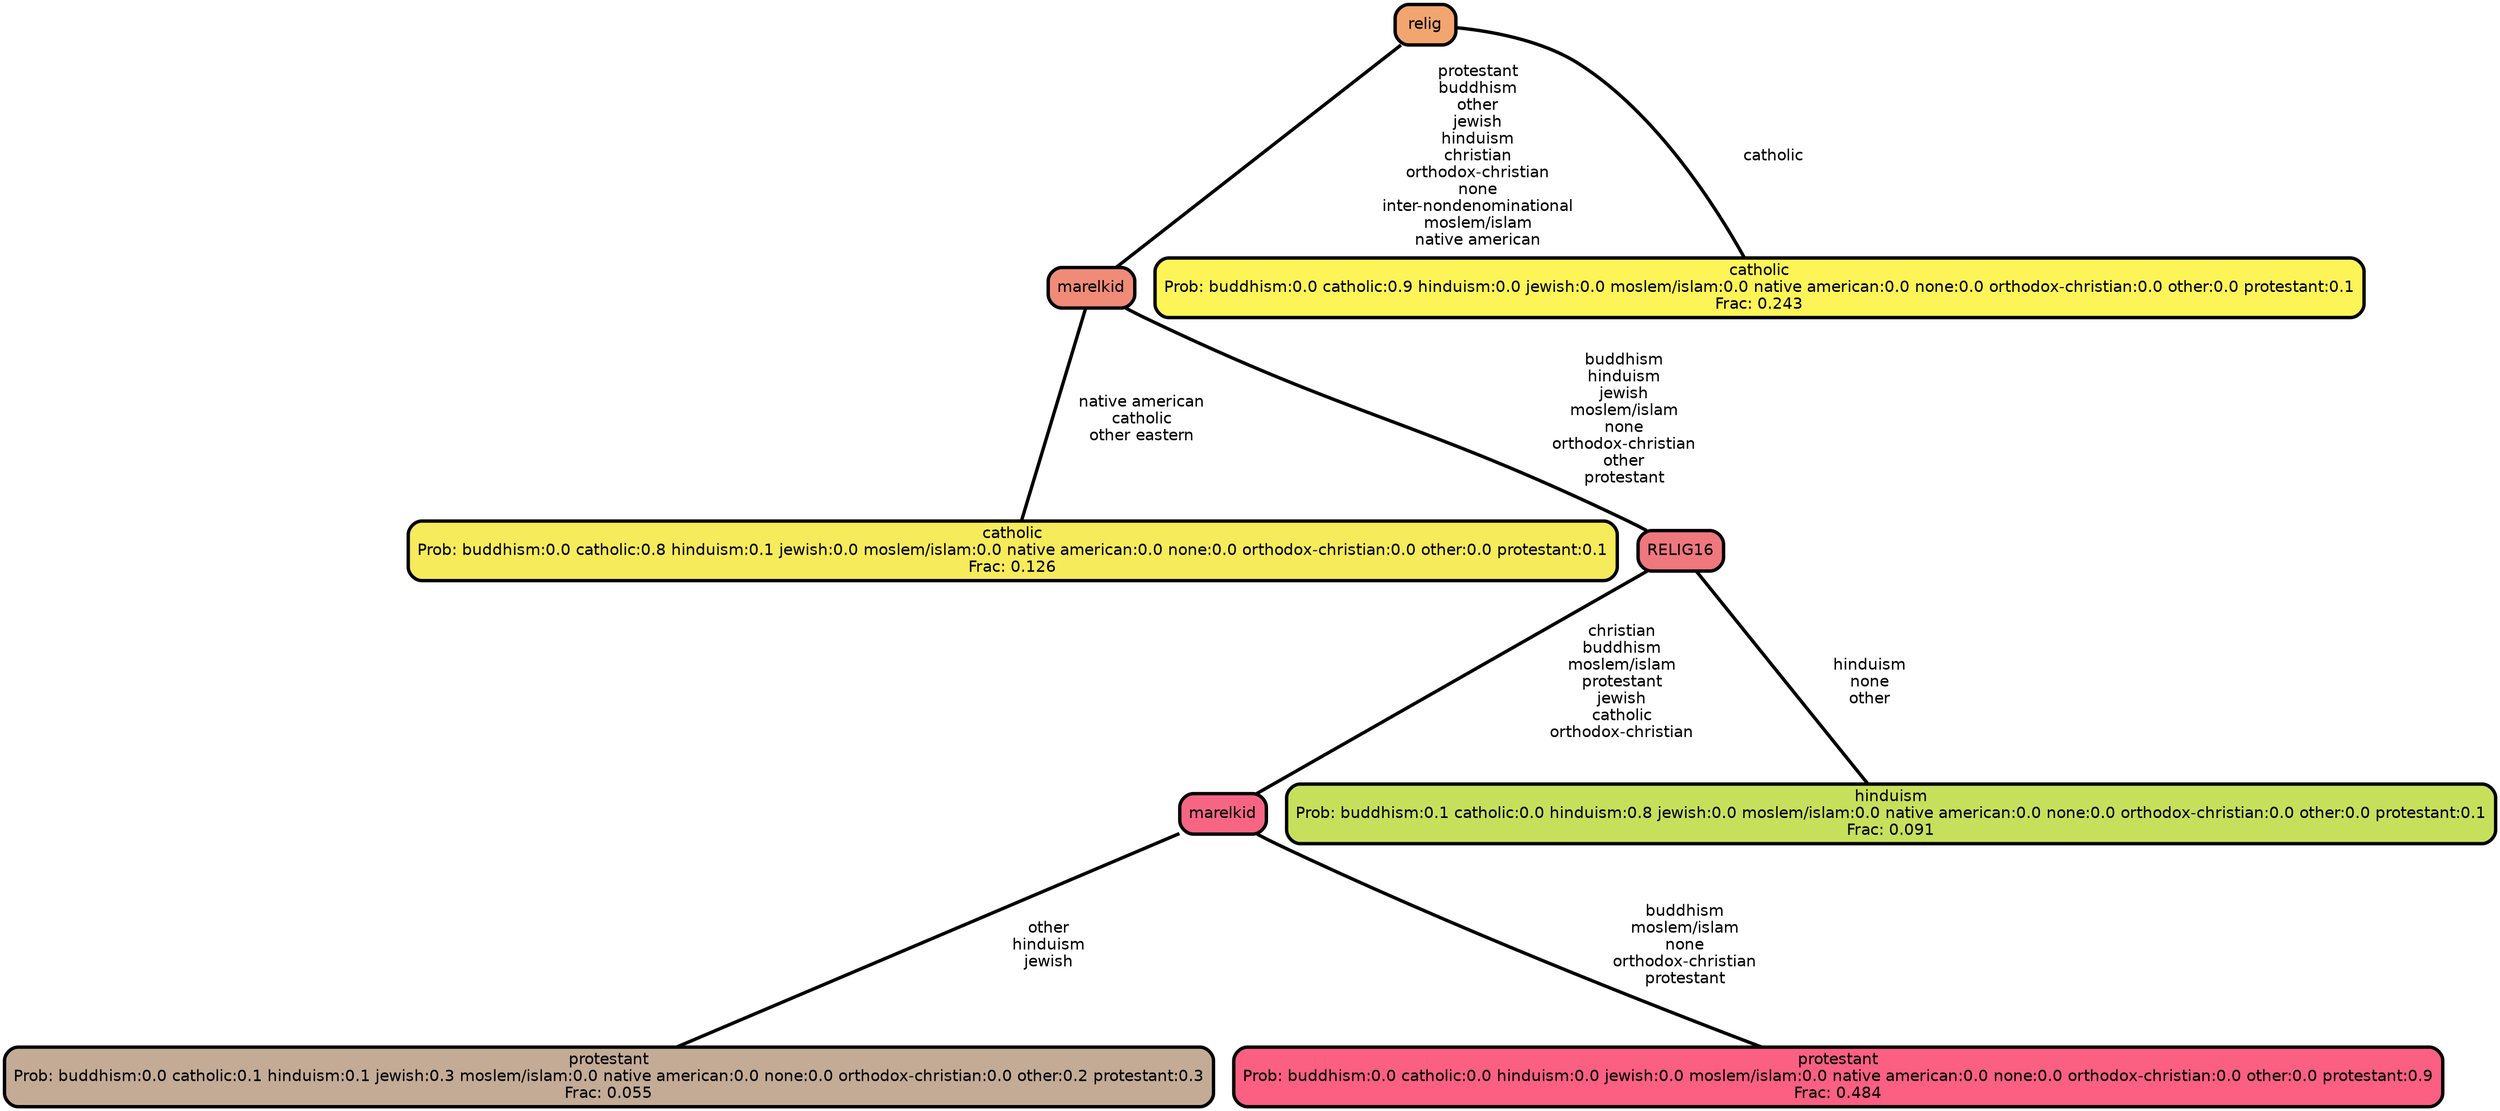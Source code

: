 graph Tree {
node [shape=box, style="filled, rounded",color="black",penwidth="3",fontcolor="black",                 fontname=helvetica] ;
graph [ranksep="0 equally", splines=straight,                 bgcolor=transparent, dpi=200] ;
edge [fontname=helvetica, color=black] ;
0 [label="catholic
Prob: buddhism:0.0 catholic:0.8 hinduism:0.1 jewish:0.0 moslem/islam:0.0 native american:0.0 none:0.0 orthodox-christian:0.0 other:0.0 protestant:0.1
Frac: 0.126", fillcolor="#f6eb5b"] ;
1 [label="marelkid", fillcolor="#f08b78"] ;
2 [label="protestant
Prob: buddhism:0.0 catholic:0.1 hinduism:0.1 jewish:0.3 moslem/islam:0.0 native american:0.0 none:0.0 orthodox-christian:0.0 other:0.2 protestant:0.3
Frac: 0.055", fillcolor="#c3ab95"] ;
3 [label="marelkid", fillcolor="#f66684"] ;
4 [label="protestant
Prob: buddhism:0.0 catholic:0.0 hinduism:0.0 jewish:0.0 moslem/islam:0.0 native american:0.0 none:0.0 orthodox-christian:0.0 other:0.0 protestant:0.9
Frac: 0.484", fillcolor="#fb5f82"] ;
5 [label="RELIG16", fillcolor="#ef787e"] ;
6 [label="hinduism
Prob: buddhism:0.1 catholic:0.0 hinduism:0.8 jewish:0.0 moslem/islam:0.0 native american:0.0 none:0.0 orthodox-christian:0.0 other:0.0 protestant:0.1
Frac: 0.091", fillcolor="#c7e05c"] ;
7 [label="relig", fillcolor="#f3a570"] ;
8 [label="catholic
Prob: buddhism:0.0 catholic:0.9 hinduism:0.0 jewish:0.0 moslem/islam:0.0 native american:0.0 none:0.0 orthodox-christian:0.0 other:0.0 protestant:0.1
Frac: 0.243", fillcolor="#fdf457"] ;
1 -- 0 [label=" native american\n catholic\n other eastern",penwidth=3] ;
1 -- 5 [label=" buddhism\n hinduism\n jewish\n moslem/islam\n none\n orthodox-christian\n other\n protestant",penwidth=3] ;
3 -- 2 [label=" other\n hinduism\n jewish",penwidth=3] ;
3 -- 4 [label=" buddhism\n moslem/islam\n none\n orthodox-christian\n protestant",penwidth=3] ;
5 -- 3 [label=" christian\n buddhism\n moslem/islam\n protestant\n jewish\n catholic\n orthodox-christian",penwidth=3] ;
5 -- 6 [label=" hinduism\n none\n other",penwidth=3] ;
7 -- 1 [label=" protestant\n buddhism\n other\n jewish\n hinduism\n christian\n orthodox-christian\n none\n inter-nondenominational\n moslem/islam\n native american",penwidth=3] ;
7 -- 8 [label=" catholic",penwidth=3] ;
{rank = same;}}